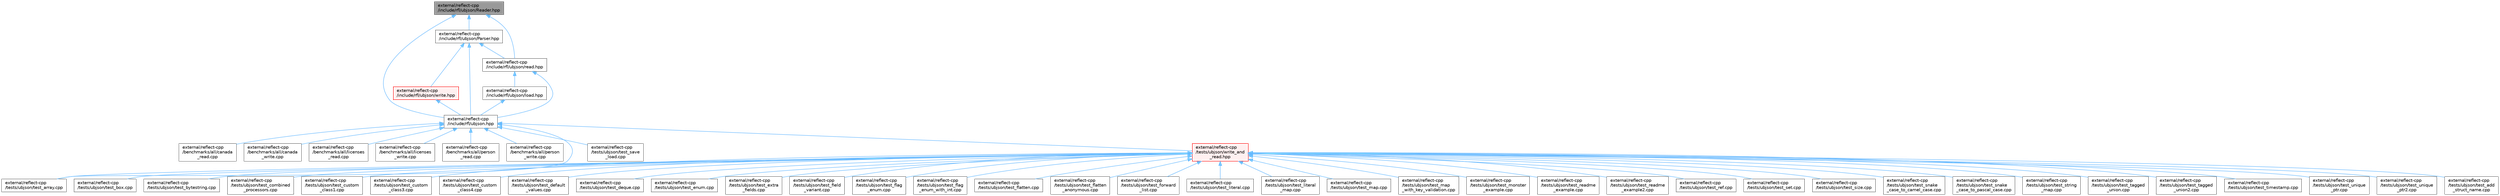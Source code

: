digraph "external/reflect-cpp/include/rfl/ubjson/Reader.hpp"
{
 // LATEX_PDF_SIZE
  bgcolor="transparent";
  edge [fontname=Helvetica,fontsize=10,labelfontname=Helvetica,labelfontsize=10];
  node [fontname=Helvetica,fontsize=10,shape=box,height=0.2,width=0.4];
  Node1 [id="Node000001",label="external/reflect-cpp\l/include/rfl/ubjson/Reader.hpp",height=0.2,width=0.4,color="gray40", fillcolor="grey60", style="filled", fontcolor="black",tooltip=" "];
  Node1 -> Node2 [id="edge56_Node000001_Node000002",dir="back",color="steelblue1",style="solid",tooltip=" "];
  Node2 [id="Node000002",label="external/reflect-cpp\l/include/rfl/ubjson.hpp",height=0.2,width=0.4,color="grey40", fillcolor="white", style="filled",URL="$ubjson_8hpp.html",tooltip=" "];
  Node2 -> Node3 [id="edge57_Node000002_Node000003",dir="back",color="steelblue1",style="solid",tooltip=" "];
  Node3 [id="Node000003",label="external/reflect-cpp\l/benchmarks/all/canada\l_read.cpp",height=0.2,width=0.4,color="grey40", fillcolor="white", style="filled",URL="$canada__read_8cpp.html",tooltip=" "];
  Node2 -> Node4 [id="edge58_Node000002_Node000004",dir="back",color="steelblue1",style="solid",tooltip=" "];
  Node4 [id="Node000004",label="external/reflect-cpp\l/benchmarks/all/canada\l_write.cpp",height=0.2,width=0.4,color="grey40", fillcolor="white", style="filled",URL="$canada__write_8cpp.html",tooltip=" "];
  Node2 -> Node5 [id="edge59_Node000002_Node000005",dir="back",color="steelblue1",style="solid",tooltip=" "];
  Node5 [id="Node000005",label="external/reflect-cpp\l/benchmarks/all/licenses\l_read.cpp",height=0.2,width=0.4,color="grey40", fillcolor="white", style="filled",URL="$licenses__read_8cpp.html",tooltip=" "];
  Node2 -> Node6 [id="edge60_Node000002_Node000006",dir="back",color="steelblue1",style="solid",tooltip=" "];
  Node6 [id="Node000006",label="external/reflect-cpp\l/benchmarks/all/licenses\l_write.cpp",height=0.2,width=0.4,color="grey40", fillcolor="white", style="filled",URL="$licenses__write_8cpp.html",tooltip=" "];
  Node2 -> Node7 [id="edge61_Node000002_Node000007",dir="back",color="steelblue1",style="solid",tooltip=" "];
  Node7 [id="Node000007",label="external/reflect-cpp\l/benchmarks/all/person\l_read.cpp",height=0.2,width=0.4,color="grey40", fillcolor="white", style="filled",URL="$person__read_8cpp.html",tooltip=" "];
  Node2 -> Node8 [id="edge62_Node000002_Node000008",dir="back",color="steelblue1",style="solid",tooltip=" "];
  Node8 [id="Node000008",label="external/reflect-cpp\l/benchmarks/all/person\l_write.cpp",height=0.2,width=0.4,color="grey40", fillcolor="white", style="filled",URL="$person__write_8cpp.html",tooltip=" "];
  Node2 -> Node9 [id="edge63_Node000002_Node000009",dir="back",color="steelblue1",style="solid",tooltip=" "];
  Node9 [id="Node000009",label="external/reflect-cpp\l/tests/ubjson/test_array.cpp",height=0.2,width=0.4,color="grey40", fillcolor="white", style="filled",URL="$ubjson_2test__array_8cpp.html",tooltip=" "];
  Node2 -> Node10 [id="edge64_Node000002_Node000010",dir="back",color="steelblue1",style="solid",tooltip=" "];
  Node10 [id="Node000010",label="external/reflect-cpp\l/tests/ubjson/test_save\l_load.cpp",height=0.2,width=0.4,color="grey40", fillcolor="white", style="filled",URL="$ubjson_2test__save__load_8cpp.html",tooltip=" "];
  Node2 -> Node11 [id="edge65_Node000002_Node000011",dir="back",color="steelblue1",style="solid",tooltip=" "];
  Node11 [id="Node000011",label="external/reflect-cpp\l/tests/ubjson/write_and\l_read.hpp",height=0.2,width=0.4,color="red", fillcolor="#FFF0F0", style="filled",URL="$ubjson_2write__and__read_8hpp.html",tooltip=" "];
  Node11 -> Node12 [id="edge66_Node000011_Node000012",dir="back",color="steelblue1",style="solid",tooltip=" "];
  Node12 [id="Node000012",label="external/reflect-cpp\l/tests/ubjson/test_add\l_struct_name.cpp",height=0.2,width=0.4,color="grey40", fillcolor="white", style="filled",URL="$ubjson_2test__add__struct__name_8cpp.html",tooltip=" "];
  Node11 -> Node9 [id="edge67_Node000011_Node000009",dir="back",color="steelblue1",style="solid",tooltip=" "];
  Node11 -> Node13 [id="edge68_Node000011_Node000013",dir="back",color="steelblue1",style="solid",tooltip=" "];
  Node13 [id="Node000013",label="external/reflect-cpp\l/tests/ubjson/test_box.cpp",height=0.2,width=0.4,color="grey40", fillcolor="white", style="filled",URL="$ubjson_2test__box_8cpp.html",tooltip=" "];
  Node11 -> Node14 [id="edge69_Node000011_Node000014",dir="back",color="steelblue1",style="solid",tooltip=" "];
  Node14 [id="Node000014",label="external/reflect-cpp\l/tests/ubjson/test_bytestring.cpp",height=0.2,width=0.4,color="grey40", fillcolor="white", style="filled",URL="$ubjson_2test__bytestring_8cpp.html",tooltip=" "];
  Node11 -> Node15 [id="edge70_Node000011_Node000015",dir="back",color="steelblue1",style="solid",tooltip=" "];
  Node15 [id="Node000015",label="external/reflect-cpp\l/tests/ubjson/test_combined\l_processors.cpp",height=0.2,width=0.4,color="grey40", fillcolor="white", style="filled",URL="$ubjson_2test__combined__processors_8cpp.html",tooltip=" "];
  Node11 -> Node16 [id="edge71_Node000011_Node000016",dir="back",color="steelblue1",style="solid",tooltip=" "];
  Node16 [id="Node000016",label="external/reflect-cpp\l/tests/ubjson/test_custom\l_class1.cpp",height=0.2,width=0.4,color="grey40", fillcolor="white", style="filled",URL="$ubjson_2test__custom__class1_8cpp.html",tooltip=" "];
  Node11 -> Node17 [id="edge72_Node000011_Node000017",dir="back",color="steelblue1",style="solid",tooltip=" "];
  Node17 [id="Node000017",label="external/reflect-cpp\l/tests/ubjson/test_custom\l_class3.cpp",height=0.2,width=0.4,color="grey40", fillcolor="white", style="filled",URL="$ubjson_2test__custom__class3_8cpp.html",tooltip=" "];
  Node11 -> Node18 [id="edge73_Node000011_Node000018",dir="back",color="steelblue1",style="solid",tooltip=" "];
  Node18 [id="Node000018",label="external/reflect-cpp\l/tests/ubjson/test_custom\l_class4.cpp",height=0.2,width=0.4,color="grey40", fillcolor="white", style="filled",URL="$ubjson_2test__custom__class4_8cpp.html",tooltip=" "];
  Node11 -> Node19 [id="edge74_Node000011_Node000019",dir="back",color="steelblue1",style="solid",tooltip=" "];
  Node19 [id="Node000019",label="external/reflect-cpp\l/tests/ubjson/test_default\l_values.cpp",height=0.2,width=0.4,color="grey40", fillcolor="white", style="filled",URL="$ubjson_2test__default__values_8cpp.html",tooltip=" "];
  Node11 -> Node20 [id="edge75_Node000011_Node000020",dir="back",color="steelblue1",style="solid",tooltip=" "];
  Node20 [id="Node000020",label="external/reflect-cpp\l/tests/ubjson/test_deque.cpp",height=0.2,width=0.4,color="grey40", fillcolor="white", style="filled",URL="$ubjson_2test__deque_8cpp.html",tooltip=" "];
  Node11 -> Node21 [id="edge76_Node000011_Node000021",dir="back",color="steelblue1",style="solid",tooltip=" "];
  Node21 [id="Node000021",label="external/reflect-cpp\l/tests/ubjson/test_enum.cpp",height=0.2,width=0.4,color="grey40", fillcolor="white", style="filled",URL="$ubjson_2test__enum_8cpp.html",tooltip=" "];
  Node11 -> Node22 [id="edge77_Node000011_Node000022",dir="back",color="steelblue1",style="solid",tooltip=" "];
  Node22 [id="Node000022",label="external/reflect-cpp\l/tests/ubjson/test_extra\l_fields.cpp",height=0.2,width=0.4,color="grey40", fillcolor="white", style="filled",URL="$ubjson_2test__extra__fields_8cpp.html",tooltip=" "];
  Node11 -> Node23 [id="edge78_Node000011_Node000023",dir="back",color="steelblue1",style="solid",tooltip=" "];
  Node23 [id="Node000023",label="external/reflect-cpp\l/tests/ubjson/test_field\l_variant.cpp",height=0.2,width=0.4,color="grey40", fillcolor="white", style="filled",URL="$ubjson_2test__field__variant_8cpp.html",tooltip=" "];
  Node11 -> Node24 [id="edge79_Node000011_Node000024",dir="back",color="steelblue1",style="solid",tooltip=" "];
  Node24 [id="Node000024",label="external/reflect-cpp\l/tests/ubjson/test_flag\l_enum.cpp",height=0.2,width=0.4,color="grey40", fillcolor="white", style="filled",URL="$ubjson_2test__flag__enum_8cpp.html",tooltip=" "];
  Node11 -> Node25 [id="edge80_Node000011_Node000025",dir="back",color="steelblue1",style="solid",tooltip=" "];
  Node25 [id="Node000025",label="external/reflect-cpp\l/tests/ubjson/test_flag\l_enum_with_int.cpp",height=0.2,width=0.4,color="grey40", fillcolor="white", style="filled",URL="$ubjson_2test__flag__enum__with__int_8cpp.html",tooltip=" "];
  Node11 -> Node26 [id="edge81_Node000011_Node000026",dir="back",color="steelblue1",style="solid",tooltip=" "];
  Node26 [id="Node000026",label="external/reflect-cpp\l/tests/ubjson/test_flatten.cpp",height=0.2,width=0.4,color="grey40", fillcolor="white", style="filled",URL="$ubjson_2test__flatten_8cpp.html",tooltip=" "];
  Node11 -> Node27 [id="edge82_Node000011_Node000027",dir="back",color="steelblue1",style="solid",tooltip=" "];
  Node27 [id="Node000027",label="external/reflect-cpp\l/tests/ubjson/test_flatten\l_anonymous.cpp",height=0.2,width=0.4,color="grey40", fillcolor="white", style="filled",URL="$ubjson_2test__flatten__anonymous_8cpp.html",tooltip=" "];
  Node11 -> Node28 [id="edge83_Node000011_Node000028",dir="back",color="steelblue1",style="solid",tooltip=" "];
  Node28 [id="Node000028",label="external/reflect-cpp\l/tests/ubjson/test_forward\l_list.cpp",height=0.2,width=0.4,color="grey40", fillcolor="white", style="filled",URL="$ubjson_2test__forward__list_8cpp.html",tooltip=" "];
  Node11 -> Node29 [id="edge84_Node000011_Node000029",dir="back",color="steelblue1",style="solid",tooltip=" "];
  Node29 [id="Node000029",label="external/reflect-cpp\l/tests/ubjson/test_literal.cpp",height=0.2,width=0.4,color="grey40", fillcolor="white", style="filled",URL="$ubjson_2test__literal_8cpp.html",tooltip=" "];
  Node11 -> Node30 [id="edge85_Node000011_Node000030",dir="back",color="steelblue1",style="solid",tooltip=" "];
  Node30 [id="Node000030",label="external/reflect-cpp\l/tests/ubjson/test_literal\l_map.cpp",height=0.2,width=0.4,color="grey40", fillcolor="white", style="filled",URL="$ubjson_2test__literal__map_8cpp.html",tooltip=" "];
  Node11 -> Node31 [id="edge86_Node000011_Node000031",dir="back",color="steelblue1",style="solid",tooltip=" "];
  Node31 [id="Node000031",label="external/reflect-cpp\l/tests/ubjson/test_map.cpp",height=0.2,width=0.4,color="grey40", fillcolor="white", style="filled",URL="$ubjson_2test__map_8cpp.html",tooltip=" "];
  Node11 -> Node32 [id="edge87_Node000011_Node000032",dir="back",color="steelblue1",style="solid",tooltip=" "];
  Node32 [id="Node000032",label="external/reflect-cpp\l/tests/ubjson/test_map\l_with_key_validation.cpp",height=0.2,width=0.4,color="grey40", fillcolor="white", style="filled",URL="$ubjson_2test__map__with__key__validation_8cpp.html",tooltip=" "];
  Node11 -> Node33 [id="edge88_Node000011_Node000033",dir="back",color="steelblue1",style="solid",tooltip=" "];
  Node33 [id="Node000033",label="external/reflect-cpp\l/tests/ubjson/test_monster\l_example.cpp",height=0.2,width=0.4,color="grey40", fillcolor="white", style="filled",URL="$ubjson_2test__monster__example_8cpp.html",tooltip=" "];
  Node11 -> Node34 [id="edge89_Node000011_Node000034",dir="back",color="steelblue1",style="solid",tooltip=" "];
  Node34 [id="Node000034",label="external/reflect-cpp\l/tests/ubjson/test_readme\l_example.cpp",height=0.2,width=0.4,color="grey40", fillcolor="white", style="filled",URL="$ubjson_2test__readme__example_8cpp.html",tooltip=" "];
  Node11 -> Node35 [id="edge90_Node000011_Node000035",dir="back",color="steelblue1",style="solid",tooltip=" "];
  Node35 [id="Node000035",label="external/reflect-cpp\l/tests/ubjson/test_readme\l_example2.cpp",height=0.2,width=0.4,color="grey40", fillcolor="white", style="filled",URL="$ubjson_2test__readme__example2_8cpp.html",tooltip=" "];
  Node11 -> Node36 [id="edge91_Node000011_Node000036",dir="back",color="steelblue1",style="solid",tooltip=" "];
  Node36 [id="Node000036",label="external/reflect-cpp\l/tests/ubjson/test_ref.cpp",height=0.2,width=0.4,color="grey40", fillcolor="white", style="filled",URL="$ubjson_2test__ref_8cpp.html",tooltip=" "];
  Node11 -> Node37 [id="edge92_Node000011_Node000037",dir="back",color="steelblue1",style="solid",tooltip=" "];
  Node37 [id="Node000037",label="external/reflect-cpp\l/tests/ubjson/test_set.cpp",height=0.2,width=0.4,color="grey40", fillcolor="white", style="filled",URL="$ubjson_2test__set_8cpp.html",tooltip=" "];
  Node11 -> Node38 [id="edge93_Node000011_Node000038",dir="back",color="steelblue1",style="solid",tooltip=" "];
  Node38 [id="Node000038",label="external/reflect-cpp\l/tests/ubjson/test_size.cpp",height=0.2,width=0.4,color="grey40", fillcolor="white", style="filled",URL="$ubjson_2test__size_8cpp.html",tooltip=" "];
  Node11 -> Node39 [id="edge94_Node000011_Node000039",dir="back",color="steelblue1",style="solid",tooltip=" "];
  Node39 [id="Node000039",label="external/reflect-cpp\l/tests/ubjson/test_snake\l_case_to_camel_case.cpp",height=0.2,width=0.4,color="grey40", fillcolor="white", style="filled",URL="$ubjson_2test__snake__case__to__camel__case_8cpp.html",tooltip=" "];
  Node11 -> Node40 [id="edge95_Node000011_Node000040",dir="back",color="steelblue1",style="solid",tooltip=" "];
  Node40 [id="Node000040",label="external/reflect-cpp\l/tests/ubjson/test_snake\l_case_to_pascal_case.cpp",height=0.2,width=0.4,color="grey40", fillcolor="white", style="filled",URL="$ubjson_2test__snake__case__to__pascal__case_8cpp.html",tooltip=" "];
  Node11 -> Node41 [id="edge96_Node000011_Node000041",dir="back",color="steelblue1",style="solid",tooltip=" "];
  Node41 [id="Node000041",label="external/reflect-cpp\l/tests/ubjson/test_string\l_map.cpp",height=0.2,width=0.4,color="grey40", fillcolor="white", style="filled",URL="$ubjson_2test__string__map_8cpp.html",tooltip=" "];
  Node11 -> Node42 [id="edge97_Node000011_Node000042",dir="back",color="steelblue1",style="solid",tooltip=" "];
  Node42 [id="Node000042",label="external/reflect-cpp\l/tests/ubjson/test_tagged\l_union.cpp",height=0.2,width=0.4,color="grey40", fillcolor="white", style="filled",URL="$ubjson_2test__tagged__union_8cpp.html",tooltip=" "];
  Node11 -> Node43 [id="edge98_Node000011_Node000043",dir="back",color="steelblue1",style="solid",tooltip=" "];
  Node43 [id="Node000043",label="external/reflect-cpp\l/tests/ubjson/test_tagged\l_union2.cpp",height=0.2,width=0.4,color="grey40", fillcolor="white", style="filled",URL="$ubjson_2test__tagged__union2_8cpp.html",tooltip=" "];
  Node11 -> Node44 [id="edge99_Node000011_Node000044",dir="back",color="steelblue1",style="solid",tooltip=" "];
  Node44 [id="Node000044",label="external/reflect-cpp\l/tests/ubjson/test_timestamp.cpp",height=0.2,width=0.4,color="grey40", fillcolor="white", style="filled",URL="$ubjson_2test__timestamp_8cpp.html",tooltip=" "];
  Node11 -> Node45 [id="edge100_Node000011_Node000045",dir="back",color="steelblue1",style="solid",tooltip=" "];
  Node45 [id="Node000045",label="external/reflect-cpp\l/tests/ubjson/test_unique\l_ptr.cpp",height=0.2,width=0.4,color="grey40", fillcolor="white", style="filled",URL="$ubjson_2test__unique__ptr_8cpp.html",tooltip=" "];
  Node11 -> Node46 [id="edge101_Node000011_Node000046",dir="back",color="steelblue1",style="solid",tooltip=" "];
  Node46 [id="Node000046",label="external/reflect-cpp\l/tests/ubjson/test_unique\l_ptr2.cpp",height=0.2,width=0.4,color="grey40", fillcolor="white", style="filled",URL="$ubjson_2test__unique__ptr2_8cpp.html",tooltip=" "];
  Node1 -> Node49 [id="edge102_Node000001_Node000049",dir="back",color="steelblue1",style="solid",tooltip=" "];
  Node49 [id="Node000049",label="external/reflect-cpp\l/include/rfl/ubjson/Parser.hpp",height=0.2,width=0.4,color="grey40", fillcolor="white", style="filled",URL="$ubjson_2_parser_8hpp.html",tooltip=" "];
  Node49 -> Node2 [id="edge103_Node000049_Node000002",dir="back",color="steelblue1",style="solid",tooltip=" "];
  Node49 -> Node50 [id="edge104_Node000049_Node000050",dir="back",color="steelblue1",style="solid",tooltip=" "];
  Node50 [id="Node000050",label="external/reflect-cpp\l/include/rfl/ubjson/read.hpp",height=0.2,width=0.4,color="grey40", fillcolor="white", style="filled",URL="$ubjson_2read_8hpp.html",tooltip=" "];
  Node50 -> Node2 [id="edge105_Node000050_Node000002",dir="back",color="steelblue1",style="solid",tooltip=" "];
  Node50 -> Node51 [id="edge106_Node000050_Node000051",dir="back",color="steelblue1",style="solid",tooltip=" "];
  Node51 [id="Node000051",label="external/reflect-cpp\l/include/rfl/ubjson/load.hpp",height=0.2,width=0.4,color="grey40", fillcolor="white", style="filled",URL="$ubjson_2load_8hpp.html",tooltip=" "];
  Node51 -> Node2 [id="edge107_Node000051_Node000002",dir="back",color="steelblue1",style="solid",tooltip=" "];
  Node49 -> Node52 [id="edge108_Node000049_Node000052",dir="back",color="steelblue1",style="solid",tooltip=" "];
  Node52 [id="Node000052",label="external/reflect-cpp\l/include/rfl/ubjson/write.hpp",height=0.2,width=0.4,color="red", fillcolor="#FFF0F0", style="filled",URL="$ubjson_2write_8hpp.html",tooltip=" "];
  Node52 -> Node2 [id="edge109_Node000052_Node000002",dir="back",color="steelblue1",style="solid",tooltip=" "];
  Node1 -> Node50 [id="edge110_Node000001_Node000050",dir="back",color="steelblue1",style="solid",tooltip=" "];
}
